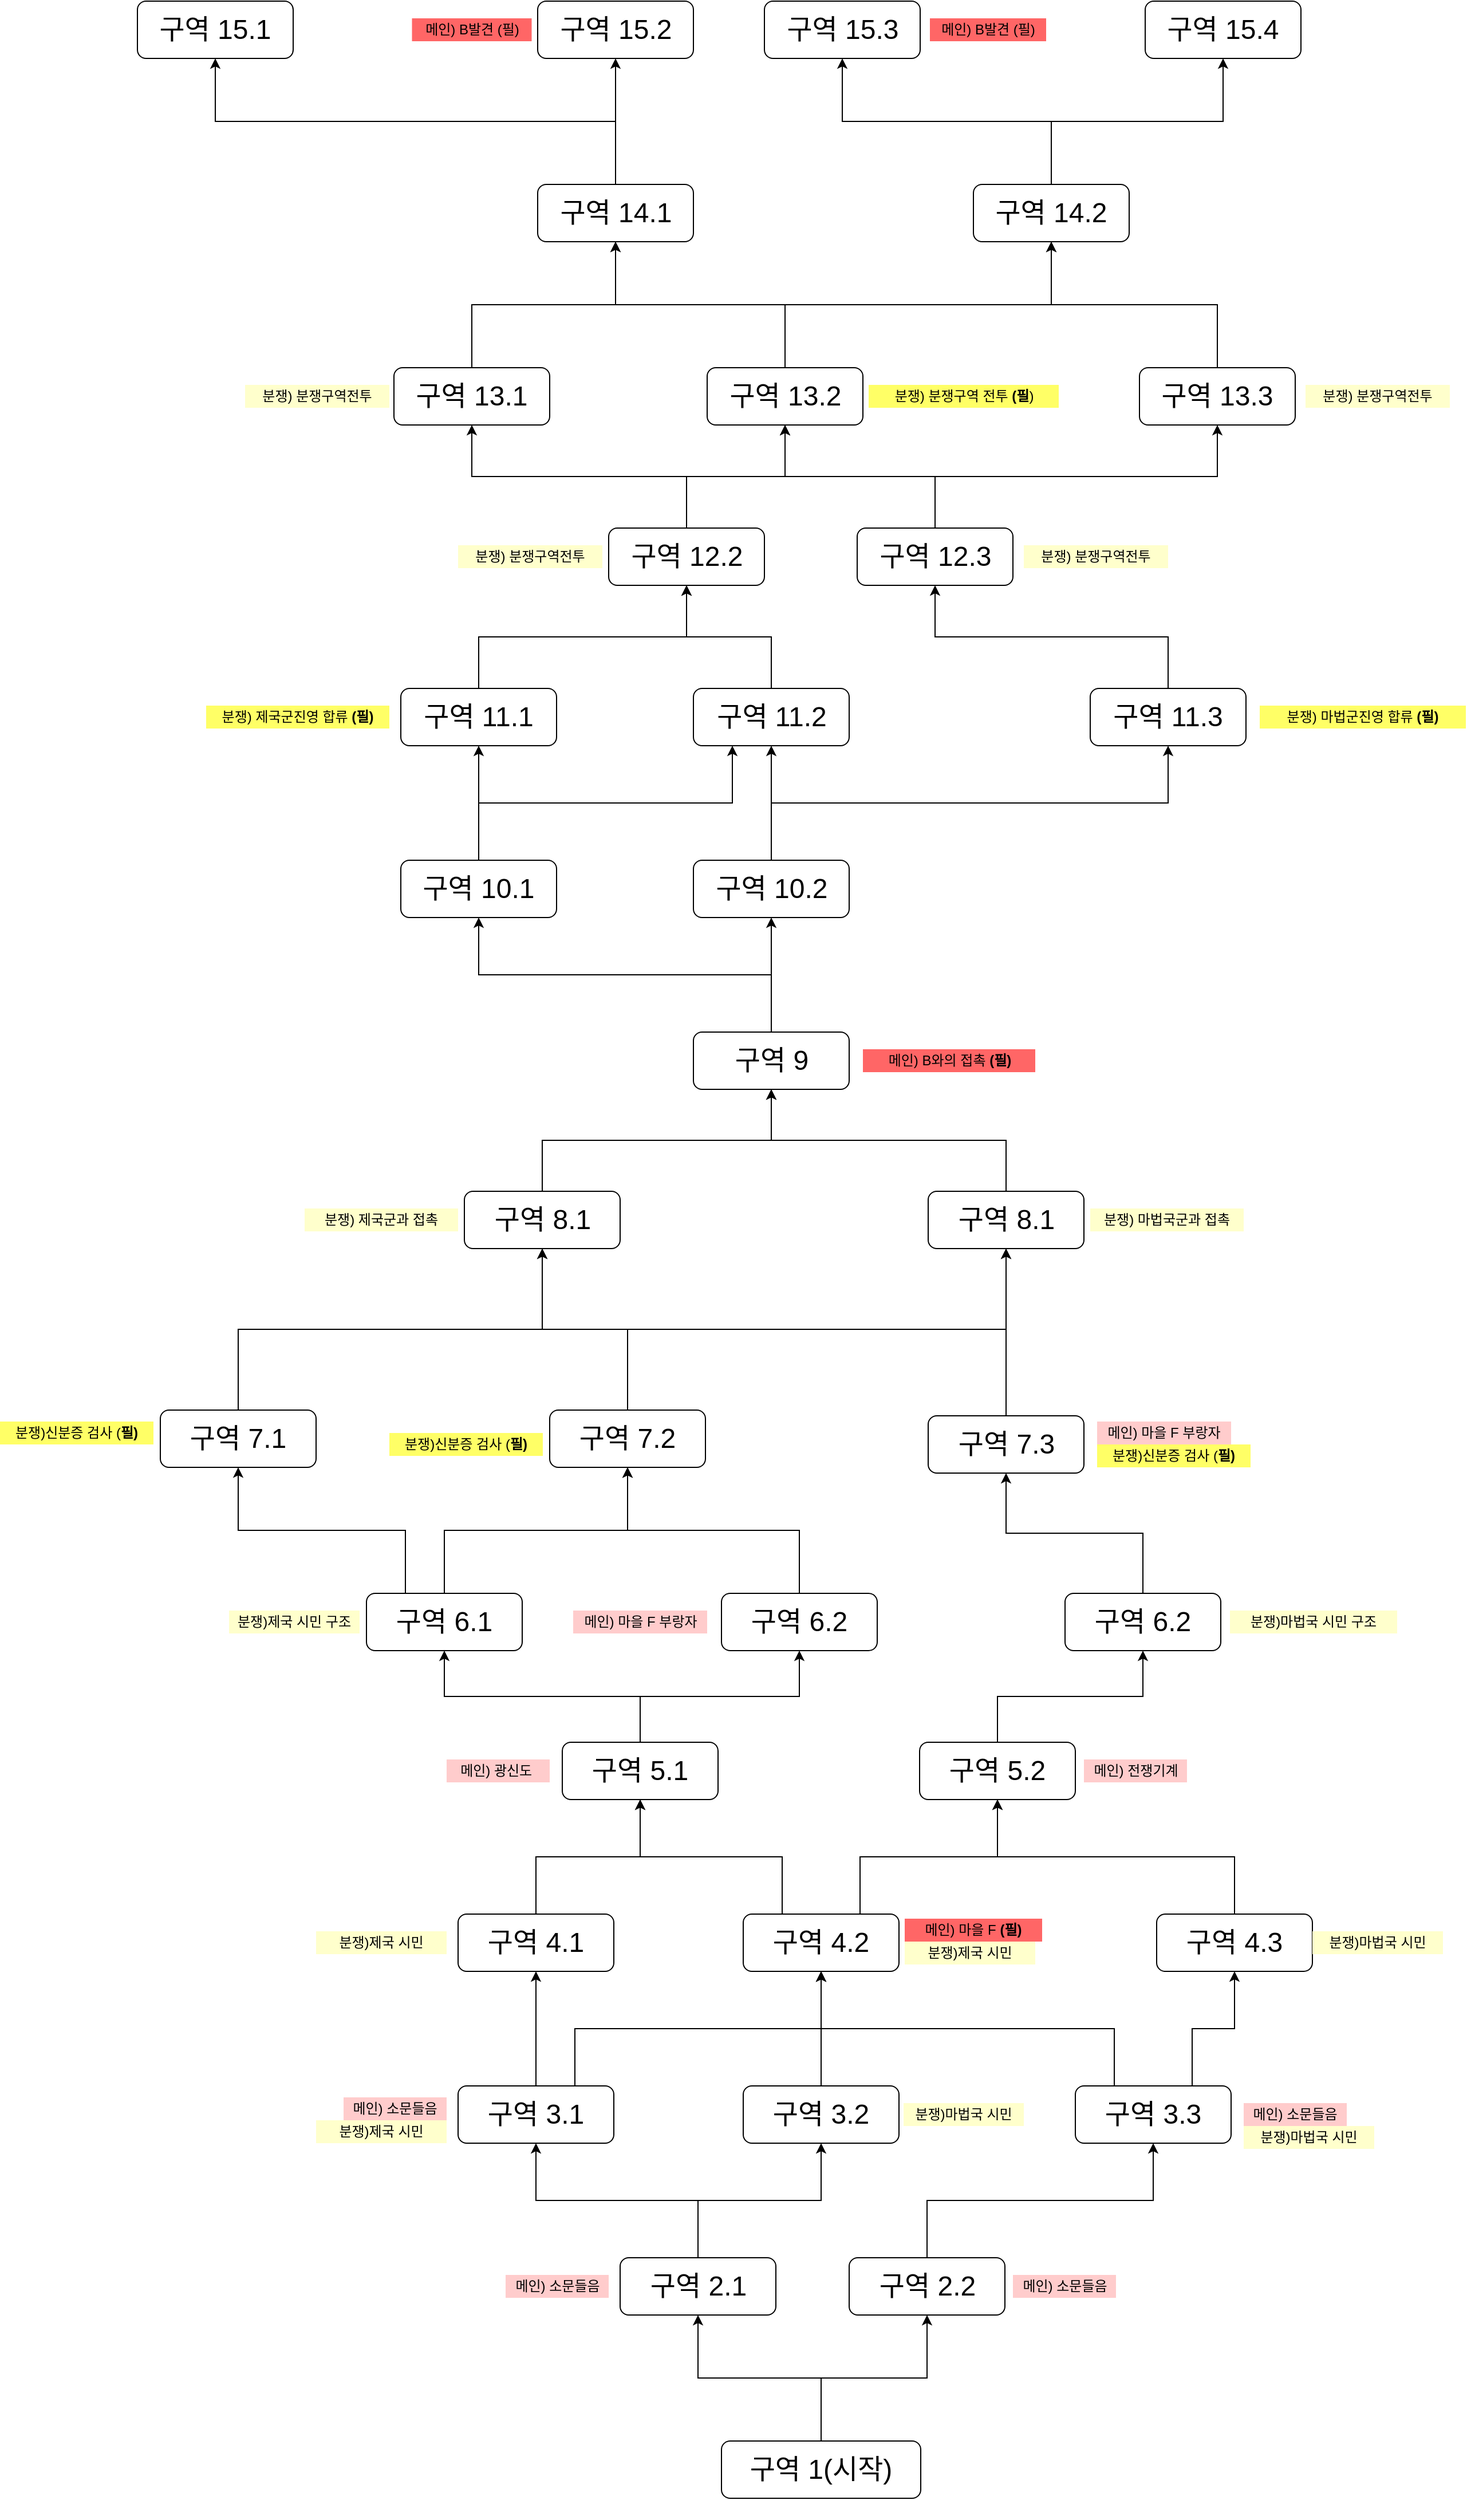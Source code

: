 <mxfile version="14.5.10" type="device"><diagram id="MWGkEAyWQlO9Gu8dWppm" name="Page-1"><mxGraphModel dx="1589" dy="1120" grid="1" gridSize="10" guides="1" tooltips="1" connect="1" arrows="1" fold="1" page="1" pageScale="1" pageWidth="827" pageHeight="1169" math="0" shadow="0"><root><mxCell id="0"/><mxCell id="1" parent="0"/><mxCell id="IlkDL0ojrffTyFIod9RT-59" style="edgeStyle=orthogonalEdgeStyle;rounded=0;orthogonalLoop=1;jettySize=auto;html=1;exitX=0.5;exitY=0;exitDx=0;exitDy=0;" parent="1" source="IlkDL0ojrffTyFIod9RT-1" target="IlkDL0ojrffTyFIod9RT-2" edge="1"><mxGeometry relative="1" as="geometry"/></mxCell><mxCell id="IlkDL0ojrffTyFIod9RT-60" style="edgeStyle=orthogonalEdgeStyle;rounded=0;orthogonalLoop=1;jettySize=auto;html=1;exitX=0.5;exitY=0;exitDx=0;exitDy=0;" parent="1" source="IlkDL0ojrffTyFIod9RT-1" target="IlkDL0ojrffTyFIod9RT-5" edge="1"><mxGeometry relative="1" as="geometry"/></mxCell><mxCell id="IlkDL0ojrffTyFIod9RT-1" value="&lt;font style=&quot;font-size: 24px&quot;&gt;구역 1(시작)&lt;/font&gt;" style="rounded=1;whiteSpace=wrap;html=1;" parent="1" vertex="1"><mxGeometry x="740" y="2270" width="174" height="50" as="geometry"/></mxCell><mxCell id="IlkDL0ojrffTyFIod9RT-61" style="edgeStyle=orthogonalEdgeStyle;rounded=0;orthogonalLoop=1;jettySize=auto;html=1;exitX=0.5;exitY=0;exitDx=0;exitDy=0;" parent="1" source="IlkDL0ojrffTyFIod9RT-2" target="IlkDL0ojrffTyFIod9RT-8" edge="1"><mxGeometry relative="1" as="geometry"/></mxCell><mxCell id="IlkDL0ojrffTyFIod9RT-62" style="edgeStyle=orthogonalEdgeStyle;rounded=0;orthogonalLoop=1;jettySize=auto;html=1;exitX=0.5;exitY=0;exitDx=0;exitDy=0;" parent="1" source="IlkDL0ojrffTyFIod9RT-2" target="IlkDL0ojrffTyFIod9RT-9" edge="1"><mxGeometry relative="1" as="geometry"/></mxCell><mxCell id="IlkDL0ojrffTyFIod9RT-2" value="&lt;font style=&quot;font-size: 24px&quot;&gt;구역 2.1&lt;/font&gt;" style="rounded=1;whiteSpace=wrap;html=1;" parent="1" vertex="1"><mxGeometry x="651.5" y="2110" width="136" height="50" as="geometry"/></mxCell><mxCell id="IlkDL0ojrffTyFIod9RT-63" style="edgeStyle=orthogonalEdgeStyle;rounded=0;orthogonalLoop=1;jettySize=auto;html=1;exitX=0.5;exitY=0;exitDx=0;exitDy=0;entryX=0.5;entryY=1;entryDx=0;entryDy=0;" parent="1" source="IlkDL0ojrffTyFIod9RT-5" target="IlkDL0ojrffTyFIod9RT-10" edge="1"><mxGeometry relative="1" as="geometry"/></mxCell><mxCell id="IlkDL0ojrffTyFIod9RT-5" value="&lt;font style=&quot;font-size: 24px&quot;&gt;구역 2.2&lt;/font&gt;" style="rounded=1;whiteSpace=wrap;html=1;" parent="1" vertex="1"><mxGeometry x="851.5" y="2110" width="136" height="50" as="geometry"/></mxCell><mxCell id="IlkDL0ojrffTyFIod9RT-66" style="edgeStyle=orthogonalEdgeStyle;rounded=0;orthogonalLoop=1;jettySize=auto;html=1;exitX=0.5;exitY=0;exitDx=0;exitDy=0;" parent="1" source="IlkDL0ojrffTyFIod9RT-8" target="IlkDL0ojrffTyFIod9RT-14" edge="1"><mxGeometry relative="1" as="geometry"/></mxCell><mxCell id="IlkDL0ojrffTyFIod9RT-78" style="edgeStyle=orthogonalEdgeStyle;rounded=0;orthogonalLoop=1;jettySize=auto;html=1;exitX=0.75;exitY=0;exitDx=0;exitDy=0;entryX=0.5;entryY=1;entryDx=0;entryDy=0;" parent="1" source="IlkDL0ojrffTyFIod9RT-8" target="IlkDL0ojrffTyFIod9RT-16" edge="1"><mxGeometry relative="1" as="geometry"/></mxCell><mxCell id="IlkDL0ojrffTyFIod9RT-8" value="&lt;font style=&quot;font-size: 24px&quot;&gt;구역 3.1&lt;/font&gt;" style="rounded=1;whiteSpace=wrap;html=1;" parent="1" vertex="1"><mxGeometry x="510" y="1960" width="136" height="50" as="geometry"/></mxCell><mxCell id="IlkDL0ojrffTyFIod9RT-70" style="edgeStyle=orthogonalEdgeStyle;rounded=0;orthogonalLoop=1;jettySize=auto;html=1;exitX=0.5;exitY=0;exitDx=0;exitDy=0;entryX=0.5;entryY=1;entryDx=0;entryDy=0;" parent="1" source="IlkDL0ojrffTyFIod9RT-9" target="IlkDL0ojrffTyFIod9RT-16" edge="1"><mxGeometry relative="1" as="geometry"/></mxCell><mxCell id="IlkDL0ojrffTyFIod9RT-9" value="&lt;font style=&quot;font-size: 24px&quot;&gt;구역 3.2&lt;/font&gt;" style="rounded=1;whiteSpace=wrap;html=1;" parent="1" vertex="1"><mxGeometry x="759" y="1960" width="136" height="50" as="geometry"/></mxCell><mxCell id="IlkDL0ojrffTyFIod9RT-76" style="edgeStyle=orthogonalEdgeStyle;rounded=0;orthogonalLoop=1;jettySize=auto;html=1;exitX=0.25;exitY=0;exitDx=0;exitDy=0;" parent="1" source="IlkDL0ojrffTyFIod9RT-10" target="IlkDL0ojrffTyFIod9RT-16" edge="1"><mxGeometry relative="1" as="geometry"/></mxCell><mxCell id="IlkDL0ojrffTyFIod9RT-77" style="edgeStyle=orthogonalEdgeStyle;rounded=0;orthogonalLoop=1;jettySize=auto;html=1;exitX=0.75;exitY=0;exitDx=0;exitDy=0;" parent="1" source="IlkDL0ojrffTyFIod9RT-10" target="IlkDL0ojrffTyFIod9RT-15" edge="1"><mxGeometry relative="1" as="geometry"/></mxCell><mxCell id="IlkDL0ojrffTyFIod9RT-10" value="&lt;font style=&quot;font-size: 24px&quot;&gt;구역 3.3&lt;/font&gt;" style="rounded=1;whiteSpace=wrap;html=1;" parent="1" vertex="1"><mxGeometry x="1049" y="1960" width="136" height="50" as="geometry"/></mxCell><mxCell id="IlkDL0ojrffTyFIod9RT-73" style="edgeStyle=orthogonalEdgeStyle;rounded=0;orthogonalLoop=1;jettySize=auto;html=1;exitX=0.5;exitY=0;exitDx=0;exitDy=0;" parent="1" source="IlkDL0ojrffTyFIod9RT-14" target="IlkDL0ojrffTyFIod9RT-22" edge="1"><mxGeometry relative="1" as="geometry"/></mxCell><mxCell id="IlkDL0ojrffTyFIod9RT-14" value="&lt;font style=&quot;font-size: 24px&quot;&gt;구역 4.1&lt;/font&gt;" style="rounded=1;whiteSpace=wrap;html=1;" parent="1" vertex="1"><mxGeometry x="510" y="1810" width="136" height="50" as="geometry"/></mxCell><mxCell id="IlkDL0ojrffTyFIod9RT-75" style="edgeStyle=orthogonalEdgeStyle;rounded=0;orthogonalLoop=1;jettySize=auto;html=1;exitX=0.5;exitY=0;exitDx=0;exitDy=0;" parent="1" source="IlkDL0ojrffTyFIod9RT-15" target="IlkDL0ojrffTyFIod9RT-21" edge="1"><mxGeometry relative="1" as="geometry"/></mxCell><mxCell id="IlkDL0ojrffTyFIod9RT-15" value="&lt;font style=&quot;font-size: 24px&quot;&gt;구역 4.3&lt;/font&gt;" style="rounded=1;whiteSpace=wrap;html=1;" parent="1" vertex="1"><mxGeometry x="1120" y="1810" width="136" height="50" as="geometry"/></mxCell><mxCell id="IlkDL0ojrffTyFIod9RT-74" style="edgeStyle=orthogonalEdgeStyle;rounded=0;orthogonalLoop=1;jettySize=auto;html=1;exitX=0.25;exitY=0;exitDx=0;exitDy=0;entryX=0.5;entryY=1;entryDx=0;entryDy=0;" parent="1" source="IlkDL0ojrffTyFIod9RT-16" target="IlkDL0ojrffTyFIod9RT-22" edge="1"><mxGeometry relative="1" as="geometry"/></mxCell><mxCell id="IlkDL0ojrffTyFIod9RT-79" style="edgeStyle=orthogonalEdgeStyle;rounded=0;orthogonalLoop=1;jettySize=auto;html=1;exitX=0.75;exitY=0;exitDx=0;exitDy=0;" parent="1" source="IlkDL0ojrffTyFIod9RT-16" target="IlkDL0ojrffTyFIod9RT-21" edge="1"><mxGeometry relative="1" as="geometry"/></mxCell><mxCell id="IlkDL0ojrffTyFIod9RT-16" value="&lt;font style=&quot;font-size: 24px&quot;&gt;구역 4.2&lt;/font&gt;" style="rounded=1;whiteSpace=wrap;html=1;" parent="1" vertex="1"><mxGeometry x="759" y="1810" width="136" height="50" as="geometry"/></mxCell><mxCell id="IlkDL0ojrffTyFIod9RT-80" style="edgeStyle=orthogonalEdgeStyle;rounded=0;orthogonalLoop=1;jettySize=auto;html=1;exitX=0.5;exitY=0;exitDx=0;exitDy=0;" parent="1" source="IlkDL0ojrffTyFIod9RT-21" target="IlkDL0ojrffTyFIod9RT-39" edge="1"><mxGeometry relative="1" as="geometry"/></mxCell><mxCell id="IlkDL0ojrffTyFIod9RT-21" value="&lt;font style=&quot;font-size: 24px&quot;&gt;구역 5.2&lt;/font&gt;" style="rounded=1;whiteSpace=wrap;html=1;" parent="1" vertex="1"><mxGeometry x="913" y="1660" width="136" height="50" as="geometry"/></mxCell><mxCell id="IlkDL0ojrffTyFIod9RT-81" style="edgeStyle=orthogonalEdgeStyle;rounded=0;orthogonalLoop=1;jettySize=auto;html=1;exitX=0.5;exitY=0;exitDx=0;exitDy=0;entryX=0.5;entryY=1;entryDx=0;entryDy=0;" parent="1" source="IlkDL0ojrffTyFIod9RT-22" target="IlkDL0ojrffTyFIod9RT-37" edge="1"><mxGeometry relative="1" as="geometry"/></mxCell><mxCell id="IlkDL0ojrffTyFIod9RT-84" style="edgeStyle=orthogonalEdgeStyle;rounded=0;orthogonalLoop=1;jettySize=auto;html=1;exitX=0.5;exitY=0;exitDx=0;exitDy=0;" parent="1" source="IlkDL0ojrffTyFIod9RT-22" target="IlkDL0ojrffTyFIod9RT-38" edge="1"><mxGeometry relative="1" as="geometry"/></mxCell><mxCell id="IlkDL0ojrffTyFIod9RT-22" value="&lt;font style=&quot;font-size: 24px&quot;&gt;구역 5.1&lt;/font&gt;" style="rounded=1;whiteSpace=wrap;html=1;" parent="1" vertex="1"><mxGeometry x="601" y="1660" width="136" height="50" as="geometry"/></mxCell><mxCell id="IlkDL0ojrffTyFIod9RT-31" value="메인) 소문들음" style="text;html=1;strokeColor=none;fillColor=#FFCCCC;align=center;verticalAlign=middle;whiteSpace=wrap;rounded=0;" parent="1" vertex="1"><mxGeometry x="551.5" y="2125" width="90" height="20" as="geometry"/></mxCell><mxCell id="IlkDL0ojrffTyFIod9RT-32" value="메인) 소문들음" style="text;html=1;strokeColor=none;fillColor=#FFCCCC;align=center;verticalAlign=middle;whiteSpace=wrap;rounded=0;" parent="1" vertex="1"><mxGeometry x="994.5" y="2125" width="90" height="20" as="geometry"/></mxCell><mxCell id="IlkDL0ojrffTyFIod9RT-33" value="메인) 소문들음" style="text;html=1;strokeColor=none;fillColor=#FFCCCC;align=center;verticalAlign=middle;whiteSpace=wrap;rounded=0;" parent="1" vertex="1"><mxGeometry x="410" y="1970" width="90" height="20" as="geometry"/></mxCell><mxCell id="IlkDL0ojrffTyFIod9RT-34" value="메인) 광신도&amp;nbsp;" style="text;html=1;strokeColor=none;fillColor=#FFCCCC;align=center;verticalAlign=middle;whiteSpace=wrap;rounded=0;" parent="1" vertex="1"><mxGeometry x="500" y="1675" width="90" height="20" as="geometry"/></mxCell><mxCell id="IlkDL0ojrffTyFIod9RT-35" value="메인) 마을 F &lt;b&gt;(필)&lt;/b&gt;" style="text;html=1;strokeColor=none;fillColor=#FF6666;align=center;verticalAlign=middle;whiteSpace=wrap;rounded=0;" parent="1" vertex="1"><mxGeometry x="900" y="1814" width="120" height="20" as="geometry"/></mxCell><mxCell id="IlkDL0ojrffTyFIod9RT-36" value="메인) 전쟁기계" style="text;html=1;strokeColor=none;fillColor=#FFCCCC;align=center;verticalAlign=middle;whiteSpace=wrap;rounded=0;" parent="1" vertex="1"><mxGeometry x="1056.5" y="1675" width="90" height="20" as="geometry"/></mxCell><mxCell id="IlkDL0ojrffTyFIod9RT-83" style="edgeStyle=orthogonalEdgeStyle;rounded=0;orthogonalLoop=1;jettySize=auto;html=1;exitX=0.5;exitY=0;exitDx=0;exitDy=0;" parent="1" source="IlkDL0ojrffTyFIod9RT-37" target="IlkDL0ojrffTyFIod9RT-50" edge="1"><mxGeometry relative="1" as="geometry"/></mxCell><mxCell id="IlkDL0ojrffTyFIod9RT-37" value="&lt;font style=&quot;font-size: 24px&quot;&gt;구역 6.2&lt;/font&gt;" style="rounded=1;whiteSpace=wrap;html=1;" parent="1" vertex="1"><mxGeometry x="740" y="1530" width="136" height="50" as="geometry"/></mxCell><mxCell id="IlkDL0ojrffTyFIod9RT-86" style="edgeStyle=orthogonalEdgeStyle;rounded=0;orthogonalLoop=1;jettySize=auto;html=1;exitX=0.5;exitY=0;exitDx=0;exitDy=0;entryX=0.5;entryY=1;entryDx=0;entryDy=0;" parent="1" source="IlkDL0ojrffTyFIod9RT-38" target="IlkDL0ojrffTyFIod9RT-50" edge="1"><mxGeometry relative="1" as="geometry"/></mxCell><mxCell id="IlkDL0ojrffTyFIod9RT-101" style="edgeStyle=orthogonalEdgeStyle;rounded=0;orthogonalLoop=1;jettySize=auto;html=1;exitX=0.25;exitY=0;exitDx=0;exitDy=0;entryX=0.5;entryY=1;entryDx=0;entryDy=0;" parent="1" source="IlkDL0ojrffTyFIod9RT-38" target="IlkDL0ojrffTyFIod9RT-100" edge="1"><mxGeometry relative="1" as="geometry"/></mxCell><mxCell id="IlkDL0ojrffTyFIod9RT-38" value="&lt;font style=&quot;font-size: 24px&quot;&gt;구역 6.1&lt;/font&gt;" style="rounded=1;whiteSpace=wrap;html=1;" parent="1" vertex="1"><mxGeometry x="430" y="1530" width="136" height="50" as="geometry"/></mxCell><mxCell id="IlkDL0ojrffTyFIod9RT-82" style="edgeStyle=orthogonalEdgeStyle;rounded=0;orthogonalLoop=1;jettySize=auto;html=1;exitX=0.5;exitY=0;exitDx=0;exitDy=0;" parent="1" source="IlkDL0ojrffTyFIod9RT-39" target="IlkDL0ojrffTyFIod9RT-49" edge="1"><mxGeometry relative="1" as="geometry"/></mxCell><mxCell id="IlkDL0ojrffTyFIod9RT-39" value="&lt;font style=&quot;font-size: 24px&quot;&gt;구역 6.2&lt;/font&gt;" style="rounded=1;whiteSpace=wrap;html=1;" parent="1" vertex="1"><mxGeometry x="1040" y="1530" width="136" height="50" as="geometry"/></mxCell><mxCell id="IlkDL0ojrffTyFIod9RT-40" value="메인) 소문들음" style="text;html=1;strokeColor=none;fillColor=#FFCCCC;align=center;verticalAlign=middle;whiteSpace=wrap;rounded=0;" parent="1" vertex="1"><mxGeometry x="1196" y="1975" width="90" height="20" as="geometry"/></mxCell><mxCell id="IlkDL0ojrffTyFIod9RT-106" style="edgeStyle=orthogonalEdgeStyle;rounded=0;orthogonalLoop=1;jettySize=auto;html=1;exitX=0.5;exitY=0;exitDx=0;exitDy=0;entryX=0.5;entryY=1;entryDx=0;entryDy=0;" parent="1" source="IlkDL0ojrffTyFIod9RT-49" target="IlkDL0ojrffTyFIod9RT-105" edge="1"><mxGeometry relative="1" as="geometry"/></mxCell><mxCell id="IlkDL0ojrffTyFIod9RT-49" value="&lt;font style=&quot;font-size: 24px&quot;&gt;구역 7.3&lt;/font&gt;" style="rounded=1;whiteSpace=wrap;html=1;" parent="1" vertex="1"><mxGeometry x="920.5" y="1375" width="136" height="50" as="geometry"/></mxCell><mxCell id="IlkDL0ojrffTyFIod9RT-107" style="edgeStyle=orthogonalEdgeStyle;rounded=0;orthogonalLoop=1;jettySize=auto;html=1;exitX=0.5;exitY=0;exitDx=0;exitDy=0;entryX=0.5;entryY=1;entryDx=0;entryDy=0;" parent="1" source="IlkDL0ojrffTyFIod9RT-50" target="IlkDL0ojrffTyFIod9RT-105" edge="1"><mxGeometry relative="1" as="geometry"/></mxCell><mxCell id="IlkDL0ojrffTyFIod9RT-108" style="edgeStyle=orthogonalEdgeStyle;rounded=0;orthogonalLoop=1;jettySize=auto;html=1;exitX=0.5;exitY=0;exitDx=0;exitDy=0;" parent="1" source="IlkDL0ojrffTyFIod9RT-50" target="IlkDL0ojrffTyFIod9RT-102" edge="1"><mxGeometry relative="1" as="geometry"/></mxCell><mxCell id="IlkDL0ojrffTyFIod9RT-50" value="&lt;font style=&quot;font-size: 24px&quot;&gt;구역 7.2&lt;/font&gt;" style="rounded=1;whiteSpace=wrap;html=1;" parent="1" vertex="1"><mxGeometry x="590" y="1370" width="136" height="50" as="geometry"/></mxCell><mxCell id="IlkDL0ojrffTyFIod9RT-51" value="메인) 마을 F 부랑자" style="text;html=1;strokeColor=none;fillColor=#FFCCCC;align=center;verticalAlign=middle;whiteSpace=wrap;rounded=0;" parent="1" vertex="1"><mxGeometry x="610.5" y="1545" width="117" height="20" as="geometry"/></mxCell><mxCell id="IlkDL0ojrffTyFIod9RT-55" value="메인) 마을 F 부랑자" style="text;html=1;strokeColor=none;fillColor=#FFCCCC;align=center;verticalAlign=middle;whiteSpace=wrap;rounded=0;" parent="1" vertex="1"><mxGeometry x="1068" y="1380" width="117" height="20" as="geometry"/></mxCell><mxCell id="IlkDL0ojrffTyFIod9RT-87" value="분쟁)마법국 시민" style="text;html=1;strokeColor=none;fillColor=#FFFFCC;align=center;verticalAlign=middle;whiteSpace=wrap;rounded=0;" parent="1" vertex="1"><mxGeometry x="1256" y="1825" width="114" height="20" as="geometry"/></mxCell><mxCell id="IlkDL0ojrffTyFIod9RT-89" value="분쟁)제국 시민" style="text;html=1;strokeColor=none;fillColor=#FFFFCC;align=center;verticalAlign=middle;whiteSpace=wrap;rounded=0;" parent="1" vertex="1"><mxGeometry x="386" y="1825" width="114" height="20" as="geometry"/></mxCell><mxCell id="IlkDL0ojrffTyFIod9RT-90" value="분쟁)제국 시민" style="text;html=1;strokeColor=none;fillColor=#FFFFCC;align=center;verticalAlign=middle;whiteSpace=wrap;rounded=0;" parent="1" vertex="1"><mxGeometry x="900" y="1834" width="114" height="20" as="geometry"/></mxCell><mxCell id="IlkDL0ojrffTyFIod9RT-91" value="분쟁)마법국 시민" style="text;html=1;strokeColor=none;fillColor=#FFFFCC;align=center;verticalAlign=middle;whiteSpace=wrap;rounded=0;" parent="1" vertex="1"><mxGeometry x="1196" y="1995" width="114" height="20" as="geometry"/></mxCell><mxCell id="IlkDL0ojrffTyFIod9RT-92" value="분쟁)제국 시민" style="text;html=1;strokeColor=none;fillColor=#FFFFCC;align=center;verticalAlign=middle;whiteSpace=wrap;rounded=0;" parent="1" vertex="1"><mxGeometry x="386" y="1990" width="114" height="20" as="geometry"/></mxCell><mxCell id="IlkDL0ojrffTyFIod9RT-93" value="분쟁)마법국 시민" style="text;html=1;strokeColor=none;fillColor=#FFFFCC;align=center;verticalAlign=middle;whiteSpace=wrap;rounded=0;" parent="1" vertex="1"><mxGeometry x="899" y="1975" width="105" height="20" as="geometry"/></mxCell><mxCell id="IlkDL0ojrffTyFIod9RT-96" value="분쟁)제국 시민 구조" style="text;html=1;strokeColor=none;fillColor=#FFFFCC;align=center;verticalAlign=middle;whiteSpace=wrap;rounded=0;" parent="1" vertex="1"><mxGeometry x="310" y="1545" width="114" height="20" as="geometry"/></mxCell><mxCell id="IlkDL0ojrffTyFIod9RT-97" value="분쟁)마법국 시민 구조" style="text;html=1;strokeColor=none;fillColor=#FFFFCC;align=center;verticalAlign=middle;whiteSpace=wrap;rounded=0;" parent="1" vertex="1"><mxGeometry x="1184" y="1545" width="146" height="20" as="geometry"/></mxCell><mxCell id="IlkDL0ojrffTyFIod9RT-98" value="분쟁)신분증 검사 (&lt;b&gt;필)&lt;/b&gt;" style="text;html=1;strokeColor=none;fillColor=#FFFF66;align=center;verticalAlign=middle;whiteSpace=wrap;rounded=0;" parent="1" vertex="1"><mxGeometry x="450" y="1390" width="134" height="20" as="geometry"/></mxCell><mxCell id="IlkDL0ojrffTyFIod9RT-99" value="분쟁)신분증 검사 (&lt;b&gt;필)&lt;/b&gt;" style="text;html=1;strokeColor=none;fillColor=#FFFF66;align=center;verticalAlign=middle;whiteSpace=wrap;rounded=0;" parent="1" vertex="1"><mxGeometry x="1068" y="1400" width="134" height="20" as="geometry"/></mxCell><mxCell id="IlkDL0ojrffTyFIod9RT-104" style="edgeStyle=orthogonalEdgeStyle;rounded=0;orthogonalLoop=1;jettySize=auto;html=1;exitX=0.5;exitY=0;exitDx=0;exitDy=0;" parent="1" source="IlkDL0ojrffTyFIod9RT-100" target="IlkDL0ojrffTyFIod9RT-102" edge="1"><mxGeometry relative="1" as="geometry"/></mxCell><mxCell id="IlkDL0ojrffTyFIod9RT-100" value="&lt;font style=&quot;font-size: 24px&quot;&gt;구역 7.1&lt;/font&gt;" style="rounded=1;whiteSpace=wrap;html=1;" parent="1" vertex="1"><mxGeometry x="250" y="1370" width="136" height="50" as="geometry"/></mxCell><mxCell id="IlkDL0ojrffTyFIod9RT-112" style="edgeStyle=orthogonalEdgeStyle;rounded=0;orthogonalLoop=1;jettySize=auto;html=1;exitX=0.5;exitY=0;exitDx=0;exitDy=0;entryX=0.5;entryY=1;entryDx=0;entryDy=0;" parent="1" source="IlkDL0ojrffTyFIod9RT-102" target="IlkDL0ojrffTyFIod9RT-111" edge="1"><mxGeometry relative="1" as="geometry"/></mxCell><mxCell id="IlkDL0ojrffTyFIod9RT-102" value="&lt;font style=&quot;font-size: 24px&quot;&gt;구역 8.1&lt;/font&gt;" style="rounded=1;whiteSpace=wrap;html=1;" parent="1" vertex="1"><mxGeometry x="515.5" y="1179" width="136" height="50" as="geometry"/></mxCell><mxCell id="IlkDL0ojrffTyFIod9RT-103" value="분쟁)신분증 검사 (&lt;b&gt;필)&lt;/b&gt;" style="text;html=1;strokeColor=none;fillColor=#FFFF66;align=center;verticalAlign=middle;whiteSpace=wrap;rounded=0;" parent="1" vertex="1"><mxGeometry x="110" y="1380" width="134" height="20" as="geometry"/></mxCell><mxCell id="IlkDL0ojrffTyFIod9RT-113" style="edgeStyle=orthogonalEdgeStyle;rounded=0;orthogonalLoop=1;jettySize=auto;html=1;exitX=0.5;exitY=0;exitDx=0;exitDy=0;entryX=0.5;entryY=1;entryDx=0;entryDy=0;" parent="1" source="IlkDL0ojrffTyFIod9RT-105" target="IlkDL0ojrffTyFIod9RT-111" edge="1"><mxGeometry relative="1" as="geometry"/></mxCell><mxCell id="IlkDL0ojrffTyFIod9RT-105" value="&lt;font style=&quot;font-size: 24px&quot;&gt;구역 8.1&lt;/font&gt;" style="rounded=1;whiteSpace=wrap;html=1;" parent="1" vertex="1"><mxGeometry x="920.5" y="1179" width="136" height="50" as="geometry"/></mxCell><mxCell id="IlkDL0ojrffTyFIod9RT-109" value="분쟁)&amp;nbsp;제국군과 접촉" style="text;html=1;strokeColor=none;fillColor=#FFFFCC;align=center;verticalAlign=middle;whiteSpace=wrap;rounded=0;" parent="1" vertex="1"><mxGeometry x="376" y="1194" width="134" height="20" as="geometry"/></mxCell><mxCell id="IlkDL0ojrffTyFIod9RT-110" value="분쟁)&amp;nbsp;마법국군과 접촉" style="text;html=1;strokeColor=none;fillColor=#FFFFCC;align=center;verticalAlign=middle;whiteSpace=wrap;rounded=0;" parent="1" vertex="1"><mxGeometry x="1062" y="1194" width="134" height="20" as="geometry"/></mxCell><mxCell id="IlkDL0ojrffTyFIod9RT-118" style="edgeStyle=orthogonalEdgeStyle;rounded=0;orthogonalLoop=1;jettySize=auto;html=1;exitX=0.5;exitY=0;exitDx=0;exitDy=0;" parent="1" source="IlkDL0ojrffTyFIod9RT-111" target="IlkDL0ojrffTyFIod9RT-115" edge="1"><mxGeometry relative="1" as="geometry"/></mxCell><mxCell id="IlkDL0ojrffTyFIod9RT-120" style="edgeStyle=orthogonalEdgeStyle;rounded=0;orthogonalLoop=1;jettySize=auto;html=1;exitX=0.5;exitY=0;exitDx=0;exitDy=0;entryX=0.5;entryY=1;entryDx=0;entryDy=0;" parent="1" source="IlkDL0ojrffTyFIod9RT-111" target="IlkDL0ojrffTyFIod9RT-119" edge="1"><mxGeometry relative="1" as="geometry"/></mxCell><mxCell id="IlkDL0ojrffTyFIod9RT-111" value="&lt;font style=&quot;font-size: 24px&quot;&gt;구역 9&lt;/font&gt;" style="rounded=1;whiteSpace=wrap;html=1;" parent="1" vertex="1"><mxGeometry x="715.5" y="1040" width="136" height="50" as="geometry"/></mxCell><mxCell id="IlkDL0ojrffTyFIod9RT-114" value="메인) B와의 접촉 &lt;b&gt;(필)&lt;/b&gt;" style="text;html=1;strokeColor=none;fillColor=#FF6666;align=center;verticalAlign=middle;whiteSpace=wrap;rounded=0;" parent="1" vertex="1"><mxGeometry x="863.5" y="1055" width="150.5" height="20" as="geometry"/></mxCell><mxCell id="IlkDL0ojrffTyFIod9RT-127" style="edgeStyle=orthogonalEdgeStyle;rounded=0;orthogonalLoop=1;jettySize=auto;html=1;exitX=0.5;exitY=0;exitDx=0;exitDy=0;entryX=0.5;entryY=1;entryDx=0;entryDy=0;" parent="1" source="IlkDL0ojrffTyFIod9RT-115" target="IlkDL0ojrffTyFIod9RT-121" edge="1"><mxGeometry relative="1" as="geometry"/></mxCell><mxCell id="IlkDL0ojrffTyFIod9RT-135" style="edgeStyle=orthogonalEdgeStyle;rounded=0;orthogonalLoop=1;jettySize=auto;html=1;exitX=0.5;exitY=0;exitDx=0;exitDy=0;entryX=0.25;entryY=1;entryDx=0;entryDy=0;" parent="1" source="IlkDL0ojrffTyFIod9RT-115" target="IlkDL0ojrffTyFIod9RT-122" edge="1"><mxGeometry relative="1" as="geometry"/></mxCell><mxCell id="IlkDL0ojrffTyFIod9RT-115" value="&lt;font style=&quot;font-size: 24px&quot;&gt;구역 10.1&lt;/font&gt;" style="rounded=1;whiteSpace=wrap;html=1;" parent="1" vertex="1"><mxGeometry x="460" y="890" width="136" height="50" as="geometry"/></mxCell><mxCell id="IlkDL0ojrffTyFIod9RT-125" style="edgeStyle=orthogonalEdgeStyle;rounded=0;orthogonalLoop=1;jettySize=auto;html=1;exitX=0.5;exitY=0;exitDx=0;exitDy=0;" parent="1" source="IlkDL0ojrffTyFIod9RT-119" target="IlkDL0ojrffTyFIod9RT-122" edge="1"><mxGeometry relative="1" as="geometry"/></mxCell><mxCell id="IlkDL0ojrffTyFIod9RT-134" style="edgeStyle=orthogonalEdgeStyle;rounded=0;orthogonalLoop=1;jettySize=auto;html=1;exitX=0.5;exitY=0;exitDx=0;exitDy=0;" parent="1" source="IlkDL0ojrffTyFIod9RT-119" target="IlkDL0ojrffTyFIod9RT-123" edge="1"><mxGeometry relative="1" as="geometry"/></mxCell><mxCell id="IlkDL0ojrffTyFIod9RT-119" value="&lt;font style=&quot;font-size: 24px&quot;&gt;구역 10.2&lt;/font&gt;" style="rounded=1;whiteSpace=wrap;html=1;" parent="1" vertex="1"><mxGeometry x="715.5" y="890" width="136" height="50" as="geometry"/></mxCell><mxCell id="IlkDL0ojrffTyFIod9RT-143" style="edgeStyle=orthogonalEdgeStyle;rounded=0;orthogonalLoop=1;jettySize=auto;html=1;exitX=0.5;exitY=0;exitDx=0;exitDy=0;" parent="1" source="IlkDL0ojrffTyFIod9RT-121" target="IlkDL0ojrffTyFIod9RT-140" edge="1"><mxGeometry relative="1" as="geometry"/></mxCell><mxCell id="IlkDL0ojrffTyFIod9RT-121" value="&lt;font style=&quot;font-size: 24px&quot;&gt;구역 11.1&lt;/font&gt;" style="rounded=1;whiteSpace=wrap;html=1;" parent="1" vertex="1"><mxGeometry x="460" y="740" width="136" height="50" as="geometry"/></mxCell><mxCell id="IlkDL0ojrffTyFIod9RT-144" style="edgeStyle=orthogonalEdgeStyle;rounded=0;orthogonalLoop=1;jettySize=auto;html=1;exitX=0.5;exitY=0;exitDx=0;exitDy=0;entryX=0.5;entryY=1;entryDx=0;entryDy=0;" parent="1" source="IlkDL0ojrffTyFIod9RT-122" target="IlkDL0ojrffTyFIod9RT-140" edge="1"><mxGeometry relative="1" as="geometry"/></mxCell><mxCell id="IlkDL0ojrffTyFIod9RT-122" value="&lt;font style=&quot;font-size: 24px&quot;&gt;구역 11.2&lt;/font&gt;" style="rounded=1;whiteSpace=wrap;html=1;" parent="1" vertex="1"><mxGeometry x="715.5" y="740" width="136" height="50" as="geometry"/></mxCell><mxCell id="IlkDL0ojrffTyFIod9RT-145" style="edgeStyle=orthogonalEdgeStyle;rounded=0;orthogonalLoop=1;jettySize=auto;html=1;exitX=0.5;exitY=0;exitDx=0;exitDy=0;" parent="1" source="IlkDL0ojrffTyFIod9RT-123" target="IlkDL0ojrffTyFIod9RT-141" edge="1"><mxGeometry relative="1" as="geometry"/></mxCell><mxCell id="IlkDL0ojrffTyFIod9RT-123" value="&lt;font style=&quot;font-size: 24px&quot;&gt;구역 11.3&lt;/font&gt;" style="rounded=1;whiteSpace=wrap;html=1;" parent="1" vertex="1"><mxGeometry x="1062" y="740" width="136" height="50" as="geometry"/></mxCell><mxCell id="IlkDL0ojrffTyFIod9RT-128" value="분쟁)&amp;nbsp;마법군진영 합류 &lt;b&gt;(필)&lt;/b&gt;" style="text;html=1;strokeColor=none;fillColor=#FFFF66;align=center;verticalAlign=middle;whiteSpace=wrap;rounded=0;" parent="1" vertex="1"><mxGeometry x="1210" y="755" width="180" height="20" as="geometry"/></mxCell><mxCell id="IlkDL0ojrffTyFIod9RT-137" value="분쟁)&amp;nbsp;제국군진영 합류 &lt;b&gt;(필)&lt;/b&gt;" style="text;html=1;strokeColor=none;fillColor=#FFFF66;align=center;verticalAlign=middle;whiteSpace=wrap;rounded=0;" parent="1" vertex="1"><mxGeometry x="290" y="755" width="160" height="20" as="geometry"/></mxCell><mxCell id="IlkDL0ojrffTyFIod9RT-151" style="edgeStyle=orthogonalEdgeStyle;rounded=0;orthogonalLoop=1;jettySize=auto;html=1;exitX=0.5;exitY=0;exitDx=0;exitDy=0;" parent="1" source="IlkDL0ojrffTyFIod9RT-140" target="IlkDL0ojrffTyFIod9RT-148" edge="1"><mxGeometry relative="1" as="geometry"/></mxCell><mxCell id="IlkDL0ojrffTyFIod9RT-140" value="&lt;font style=&quot;font-size: 24px&quot;&gt;구역 12.2&lt;/font&gt;" style="rounded=1;whiteSpace=wrap;html=1;" parent="1" vertex="1"><mxGeometry x="641.5" y="600" width="136" height="50" as="geometry"/></mxCell><mxCell id="IlkDL0ojrffTyFIod9RT-154" style="edgeStyle=orthogonalEdgeStyle;rounded=0;orthogonalLoop=1;jettySize=auto;html=1;exitX=0.5;exitY=0;exitDx=0;exitDy=0;entryX=0.5;entryY=1;entryDx=0;entryDy=0;" parent="1" source="IlkDL0ojrffTyFIod9RT-141" target="IlkDL0ojrffTyFIod9RT-148" edge="1"><mxGeometry relative="1" as="geometry"/></mxCell><mxCell id="IlkDL0ojrffTyFIod9RT-157" style="edgeStyle=orthogonalEdgeStyle;rounded=0;orthogonalLoop=1;jettySize=auto;html=1;exitX=0.5;exitY=0;exitDx=0;exitDy=0;" parent="1" source="IlkDL0ojrffTyFIod9RT-141" target="IlkDL0ojrffTyFIod9RT-156" edge="1"><mxGeometry relative="1" as="geometry"/></mxCell><mxCell id="IlkDL0ojrffTyFIod9RT-162" style="edgeStyle=orthogonalEdgeStyle;rounded=0;orthogonalLoop=1;jettySize=auto;html=1;exitX=0.5;exitY=0;exitDx=0;exitDy=0;entryX=0.5;entryY=1;entryDx=0;entryDy=0;" parent="1" source="IlkDL0ojrffTyFIod9RT-141" target="IlkDL0ojrffTyFIod9RT-161" edge="1"><mxGeometry relative="1" as="geometry"/></mxCell><mxCell id="IlkDL0ojrffTyFIod9RT-141" value="&lt;font style=&quot;font-size: 24px&quot;&gt;구역 12.3&lt;/font&gt;" style="rounded=1;whiteSpace=wrap;html=1;" parent="1" vertex="1"><mxGeometry x="858.5" y="600" width="136" height="50" as="geometry"/></mxCell><mxCell id="IlkDL0ojrffTyFIod9RT-171" style="edgeStyle=orthogonalEdgeStyle;rounded=0;orthogonalLoop=1;jettySize=auto;html=1;exitX=0.5;exitY=0;exitDx=0;exitDy=0;entryX=0.5;entryY=1;entryDx=0;entryDy=0;" parent="1" source="IlkDL0ojrffTyFIod9RT-148" target="IlkDL0ojrffTyFIod9RT-169" edge="1"><mxGeometry relative="1" as="geometry"/></mxCell><mxCell id="IlkDL0ojrffTyFIod9RT-173" style="edgeStyle=orthogonalEdgeStyle;rounded=0;orthogonalLoop=1;jettySize=auto;html=1;exitX=0.5;exitY=0;exitDx=0;exitDy=0;" parent="1" source="IlkDL0ojrffTyFIod9RT-148" target="IlkDL0ojrffTyFIod9RT-172" edge="1"><mxGeometry relative="1" as="geometry"/></mxCell><mxCell id="IlkDL0ojrffTyFIod9RT-148" value="&lt;font style=&quot;font-size: 24px&quot;&gt;구역 13.2&lt;/font&gt;" style="rounded=1;whiteSpace=wrap;html=1;" parent="1" vertex="1"><mxGeometry x="727.5" y="460" width="136" height="50" as="geometry"/></mxCell><mxCell id="IlkDL0ojrffTyFIod9RT-153" value="분쟁)&amp;nbsp;분쟁구역 전투 &lt;b&gt;(필&lt;/b&gt;)" style="text;html=1;strokeColor=none;fillColor=#FFFF66;align=center;verticalAlign=middle;whiteSpace=wrap;rounded=0;" parent="1" vertex="1"><mxGeometry x="868.5" y="475" width="166" height="20" as="geometry"/></mxCell><mxCell id="IlkDL0ojrffTyFIod9RT-170" style="edgeStyle=orthogonalEdgeStyle;rounded=0;orthogonalLoop=1;jettySize=auto;html=1;exitX=0.5;exitY=0;exitDx=0;exitDy=0;entryX=0.5;entryY=1;entryDx=0;entryDy=0;" parent="1" source="IlkDL0ojrffTyFIod9RT-156" target="IlkDL0ojrffTyFIod9RT-169" edge="1"><mxGeometry relative="1" as="geometry"/></mxCell><mxCell id="IlkDL0ojrffTyFIod9RT-156" value="&lt;font style=&quot;font-size: 24px&quot;&gt;구역 13.1&lt;/font&gt;" style="rounded=1;whiteSpace=wrap;html=1;" parent="1" vertex="1"><mxGeometry x="454" y="460" width="136" height="50" as="geometry"/></mxCell><mxCell id="IlkDL0ojrffTyFIod9RT-159" value="메인) B발견 (필)" style="text;html=1;strokeColor=none;fillColor=#FF6666;align=center;verticalAlign=middle;whiteSpace=wrap;rounded=0;" parent="1" vertex="1"><mxGeometry x="469.75" y="155" width="104.5" height="20" as="geometry"/></mxCell><mxCell id="IlkDL0ojrffTyFIod9RT-174" style="edgeStyle=orthogonalEdgeStyle;rounded=0;orthogonalLoop=1;jettySize=auto;html=1;exitX=0.5;exitY=0;exitDx=0;exitDy=0;entryX=0.5;entryY=1;entryDx=0;entryDy=0;" parent="1" source="IlkDL0ojrffTyFIod9RT-161" target="IlkDL0ojrffTyFIod9RT-172" edge="1"><mxGeometry relative="1" as="geometry"/></mxCell><mxCell id="IlkDL0ojrffTyFIod9RT-161" value="&lt;font style=&quot;font-size: 24px&quot;&gt;구역 13.3&lt;/font&gt;" style="rounded=1;whiteSpace=wrap;html=1;" parent="1" vertex="1"><mxGeometry x="1105" y="460" width="136" height="50" as="geometry"/></mxCell><mxCell id="IlkDL0ojrffTyFIod9RT-163" value="분쟁)&amp;nbsp;분쟁구역전투" style="text;html=1;strokeColor=none;fillColor=#FFFFCC;align=center;verticalAlign=middle;whiteSpace=wrap;rounded=0;" parent="1" vertex="1"><mxGeometry x="510" y="615" width="126" height="20" as="geometry"/></mxCell><mxCell id="IlkDL0ojrffTyFIod9RT-164" value="분쟁)&amp;nbsp;분쟁구역전투" style="text;html=1;strokeColor=none;fillColor=#FFFFCC;align=center;verticalAlign=middle;whiteSpace=wrap;rounded=0;" parent="1" vertex="1"><mxGeometry x="1004" y="615" width="126" height="20" as="geometry"/></mxCell><mxCell id="IlkDL0ojrffTyFIod9RT-165" value="분쟁)&amp;nbsp;분쟁구역전투" style="text;html=1;strokeColor=none;fillColor=#FFFFCC;align=center;verticalAlign=middle;whiteSpace=wrap;rounded=0;" parent="1" vertex="1"><mxGeometry x="1250" y="475" width="126" height="20" as="geometry"/></mxCell><mxCell id="IlkDL0ojrffTyFIod9RT-168" value="분쟁)&amp;nbsp;분쟁구역전투" style="text;html=1;strokeColor=none;fillColor=#FFFFCC;align=center;verticalAlign=middle;whiteSpace=wrap;rounded=0;" parent="1" vertex="1"><mxGeometry x="324" y="475" width="126" height="20" as="geometry"/></mxCell><mxCell id="IlkDL0ojrffTyFIod9RT-183" style="edgeStyle=orthogonalEdgeStyle;rounded=0;orthogonalLoop=1;jettySize=auto;html=1;exitX=0.5;exitY=0;exitDx=0;exitDy=0;" parent="1" source="IlkDL0ojrffTyFIod9RT-169" target="IlkDL0ojrffTyFIod9RT-180" edge="1"><mxGeometry relative="1" as="geometry"/></mxCell><mxCell id="IlkDL0ojrffTyFIod9RT-184" style="edgeStyle=orthogonalEdgeStyle;rounded=0;orthogonalLoop=1;jettySize=auto;html=1;exitX=0.5;exitY=0;exitDx=0;exitDy=0;entryX=0.5;entryY=1;entryDx=0;entryDy=0;" parent="1" source="IlkDL0ojrffTyFIod9RT-169" target="IlkDL0ojrffTyFIod9RT-179" edge="1"><mxGeometry relative="1" as="geometry"/></mxCell><mxCell id="IlkDL0ojrffTyFIod9RT-169" value="&lt;font style=&quot;font-size: 24px&quot;&gt;구역 14.1&lt;/font&gt;" style="rounded=1;whiteSpace=wrap;html=1;" parent="1" vertex="1"><mxGeometry x="579.5" y="300" width="136" height="50" as="geometry"/></mxCell><mxCell id="IlkDL0ojrffTyFIod9RT-185" style="edgeStyle=orthogonalEdgeStyle;rounded=0;orthogonalLoop=1;jettySize=auto;html=1;exitX=0.5;exitY=0;exitDx=0;exitDy=0;" parent="1" source="IlkDL0ojrffTyFIod9RT-172" target="IlkDL0ojrffTyFIod9RT-181" edge="1"><mxGeometry relative="1" as="geometry"/></mxCell><mxCell id="IlkDL0ojrffTyFIod9RT-186" style="edgeStyle=orthogonalEdgeStyle;rounded=0;orthogonalLoop=1;jettySize=auto;html=1;exitX=0.5;exitY=0;exitDx=0;exitDy=0;" parent="1" source="IlkDL0ojrffTyFIod9RT-172" target="IlkDL0ojrffTyFIod9RT-182" edge="1"><mxGeometry relative="1" as="geometry"/></mxCell><mxCell id="IlkDL0ojrffTyFIod9RT-172" value="&lt;font style=&quot;font-size: 24px&quot;&gt;구역 14.2&lt;/font&gt;" style="rounded=1;whiteSpace=wrap;html=1;" parent="1" vertex="1"><mxGeometry x="960" y="300" width="136" height="50" as="geometry"/></mxCell><mxCell id="IlkDL0ojrffTyFIod9RT-176" value="메인) B발견 (필)" style="text;html=1;strokeColor=none;fillColor=#FF6666;align=center;verticalAlign=middle;whiteSpace=wrap;rounded=0;" parent="1" vertex="1"><mxGeometry x="922" y="155" width="101.5" height="20" as="geometry"/></mxCell><mxCell id="IlkDL0ojrffTyFIod9RT-179" value="&lt;font style=&quot;font-size: 24px&quot;&gt;구역 15.1&lt;/font&gt;" style="rounded=1;whiteSpace=wrap;html=1;" parent="1" vertex="1"><mxGeometry x="230" y="140" width="136" height="50" as="geometry"/></mxCell><mxCell id="IlkDL0ojrffTyFIod9RT-180" value="&lt;font style=&quot;font-size: 24px&quot;&gt;구역 15.2&lt;/font&gt;" style="rounded=1;whiteSpace=wrap;html=1;" parent="1" vertex="1"><mxGeometry x="579.5" y="140" width="136" height="50" as="geometry"/></mxCell><mxCell id="IlkDL0ojrffTyFIod9RT-181" value="&lt;font style=&quot;font-size: 24px&quot;&gt;구역 15.3&lt;/font&gt;" style="rounded=1;whiteSpace=wrap;html=1;" parent="1" vertex="1"><mxGeometry x="777.5" y="140" width="136" height="50" as="geometry"/></mxCell><mxCell id="IlkDL0ojrffTyFIod9RT-182" value="&lt;font style=&quot;font-size: 24px&quot;&gt;구역 15.4&lt;/font&gt;" style="rounded=1;whiteSpace=wrap;html=1;" parent="1" vertex="1"><mxGeometry x="1110" y="140" width="136" height="50" as="geometry"/></mxCell></root></mxGraphModel></diagram></mxfile>